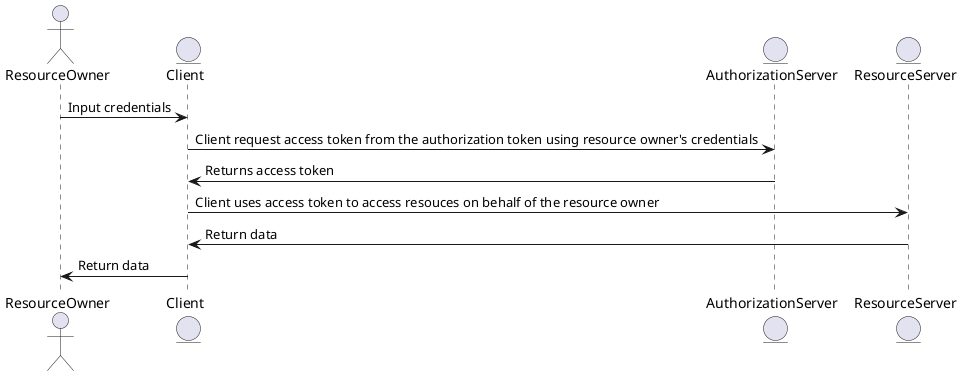 @startuml

actor       ResourceOwner       as user
entity      Client              as client
entity      AuthorizationServer as idp
entity      ResourceServer      as api

user        -> client               : Input credentials
client      -> idp                  : Client request access token from the authorization token using resource owner's credentials
idp         -> client               : Returns access token
client      -> api                  : Client uses access token to access resouces on behalf of the resource owner
api         -> client               : Return data
client      -> user                 : Return data

@enduml